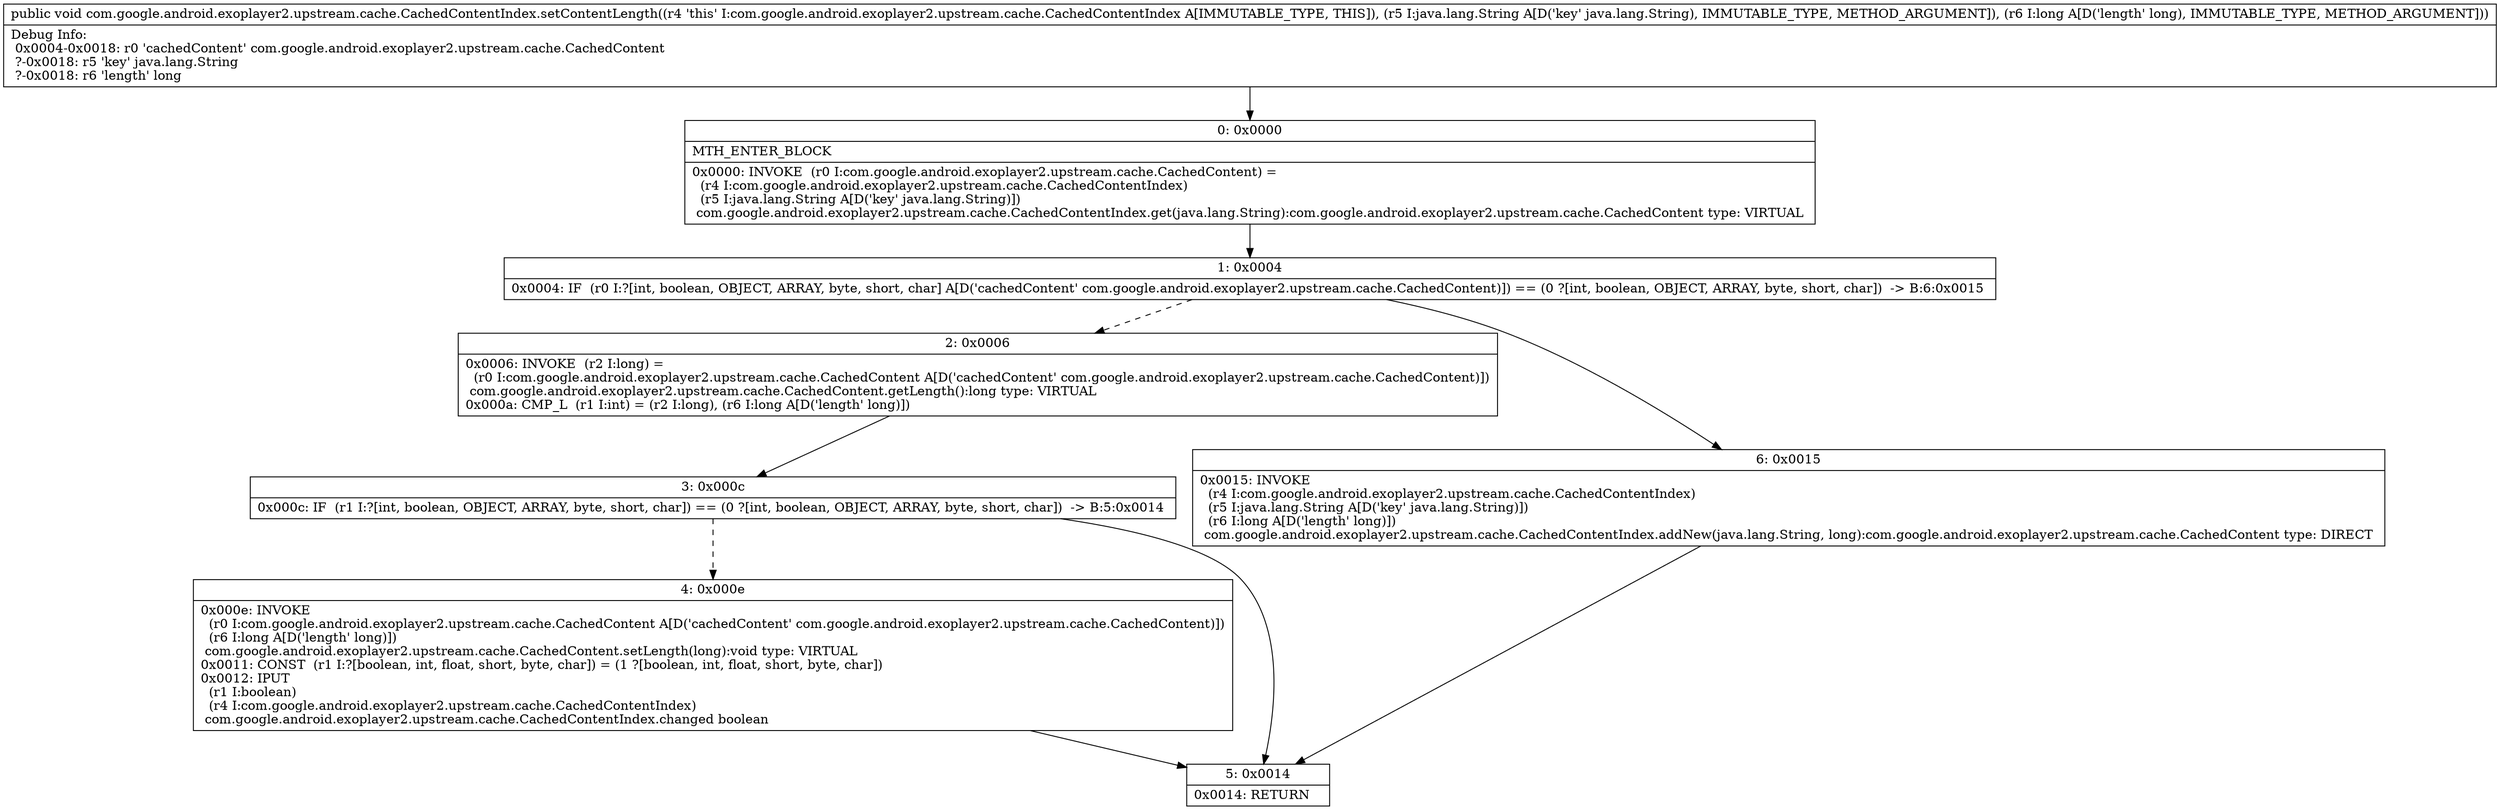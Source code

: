 digraph "CFG forcom.google.android.exoplayer2.upstream.cache.CachedContentIndex.setContentLength(Ljava\/lang\/String;J)V" {
Node_0 [shape=record,label="{0\:\ 0x0000|MTH_ENTER_BLOCK\l|0x0000: INVOKE  (r0 I:com.google.android.exoplayer2.upstream.cache.CachedContent) = \l  (r4 I:com.google.android.exoplayer2.upstream.cache.CachedContentIndex)\l  (r5 I:java.lang.String A[D('key' java.lang.String)])\l com.google.android.exoplayer2.upstream.cache.CachedContentIndex.get(java.lang.String):com.google.android.exoplayer2.upstream.cache.CachedContent type: VIRTUAL \l}"];
Node_1 [shape=record,label="{1\:\ 0x0004|0x0004: IF  (r0 I:?[int, boolean, OBJECT, ARRAY, byte, short, char] A[D('cachedContent' com.google.android.exoplayer2.upstream.cache.CachedContent)]) == (0 ?[int, boolean, OBJECT, ARRAY, byte, short, char])  \-\> B:6:0x0015 \l}"];
Node_2 [shape=record,label="{2\:\ 0x0006|0x0006: INVOKE  (r2 I:long) = \l  (r0 I:com.google.android.exoplayer2.upstream.cache.CachedContent A[D('cachedContent' com.google.android.exoplayer2.upstream.cache.CachedContent)])\l com.google.android.exoplayer2.upstream.cache.CachedContent.getLength():long type: VIRTUAL \l0x000a: CMP_L  (r1 I:int) = (r2 I:long), (r6 I:long A[D('length' long)]) \l}"];
Node_3 [shape=record,label="{3\:\ 0x000c|0x000c: IF  (r1 I:?[int, boolean, OBJECT, ARRAY, byte, short, char]) == (0 ?[int, boolean, OBJECT, ARRAY, byte, short, char])  \-\> B:5:0x0014 \l}"];
Node_4 [shape=record,label="{4\:\ 0x000e|0x000e: INVOKE  \l  (r0 I:com.google.android.exoplayer2.upstream.cache.CachedContent A[D('cachedContent' com.google.android.exoplayer2.upstream.cache.CachedContent)])\l  (r6 I:long A[D('length' long)])\l com.google.android.exoplayer2.upstream.cache.CachedContent.setLength(long):void type: VIRTUAL \l0x0011: CONST  (r1 I:?[boolean, int, float, short, byte, char]) = (1 ?[boolean, int, float, short, byte, char]) \l0x0012: IPUT  \l  (r1 I:boolean)\l  (r4 I:com.google.android.exoplayer2.upstream.cache.CachedContentIndex)\l com.google.android.exoplayer2.upstream.cache.CachedContentIndex.changed boolean \l}"];
Node_5 [shape=record,label="{5\:\ 0x0014|0x0014: RETURN   \l}"];
Node_6 [shape=record,label="{6\:\ 0x0015|0x0015: INVOKE  \l  (r4 I:com.google.android.exoplayer2.upstream.cache.CachedContentIndex)\l  (r5 I:java.lang.String A[D('key' java.lang.String)])\l  (r6 I:long A[D('length' long)])\l com.google.android.exoplayer2.upstream.cache.CachedContentIndex.addNew(java.lang.String, long):com.google.android.exoplayer2.upstream.cache.CachedContent type: DIRECT \l}"];
MethodNode[shape=record,label="{public void com.google.android.exoplayer2.upstream.cache.CachedContentIndex.setContentLength((r4 'this' I:com.google.android.exoplayer2.upstream.cache.CachedContentIndex A[IMMUTABLE_TYPE, THIS]), (r5 I:java.lang.String A[D('key' java.lang.String), IMMUTABLE_TYPE, METHOD_ARGUMENT]), (r6 I:long A[D('length' long), IMMUTABLE_TYPE, METHOD_ARGUMENT]))  | Debug Info:\l  0x0004\-0x0018: r0 'cachedContent' com.google.android.exoplayer2.upstream.cache.CachedContent\l  ?\-0x0018: r5 'key' java.lang.String\l  ?\-0x0018: r6 'length' long\l}"];
MethodNode -> Node_0;
Node_0 -> Node_1;
Node_1 -> Node_2[style=dashed];
Node_1 -> Node_6;
Node_2 -> Node_3;
Node_3 -> Node_4[style=dashed];
Node_3 -> Node_5;
Node_4 -> Node_5;
Node_6 -> Node_5;
}

